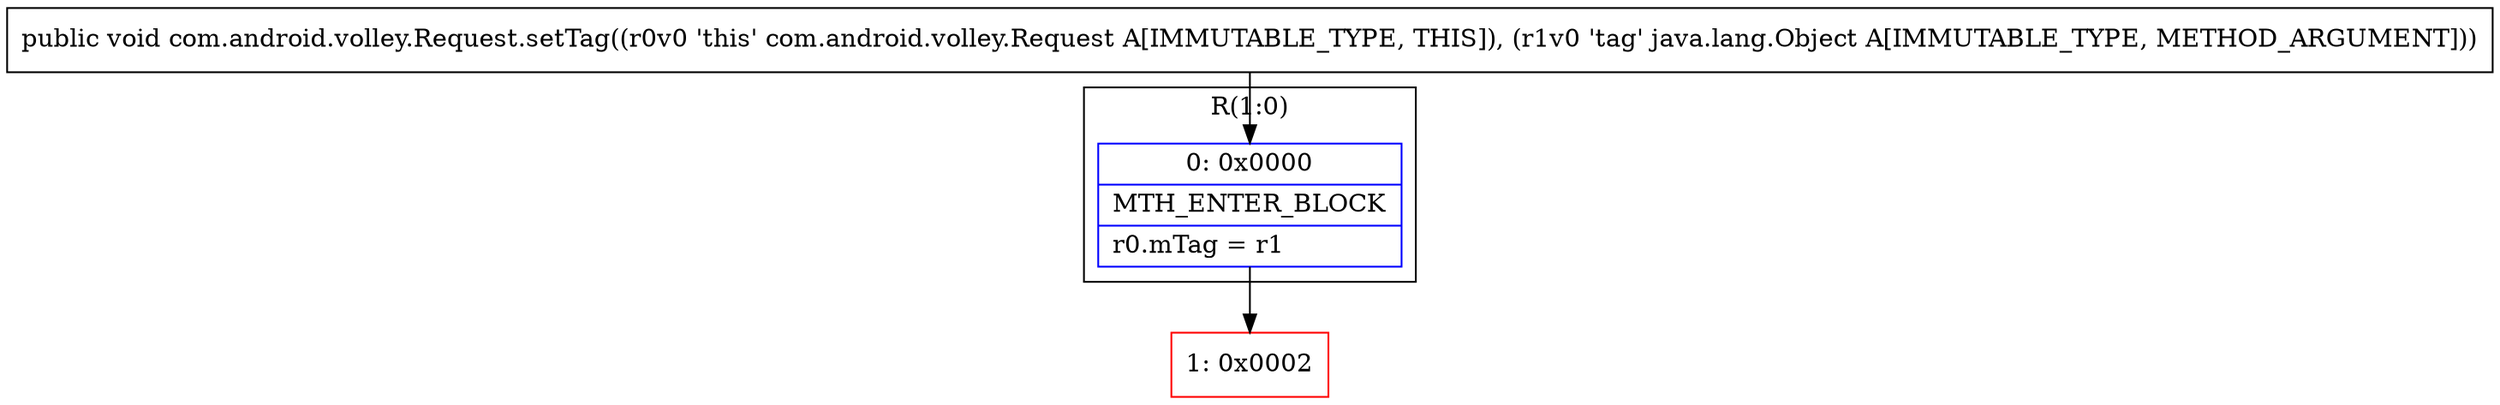 digraph "CFG forcom.android.volley.Request.setTag(Ljava\/lang\/Object;)V" {
subgraph cluster_Region_1108596235 {
label = "R(1:0)";
node [shape=record,color=blue];
Node_0 [shape=record,label="{0\:\ 0x0000|MTH_ENTER_BLOCK\l|r0.mTag = r1\l}"];
}
Node_1 [shape=record,color=red,label="{1\:\ 0x0002}"];
MethodNode[shape=record,label="{public void com.android.volley.Request.setTag((r0v0 'this' com.android.volley.Request A[IMMUTABLE_TYPE, THIS]), (r1v0 'tag' java.lang.Object A[IMMUTABLE_TYPE, METHOD_ARGUMENT])) }"];
MethodNode -> Node_0;
Node_0 -> Node_1;
}

